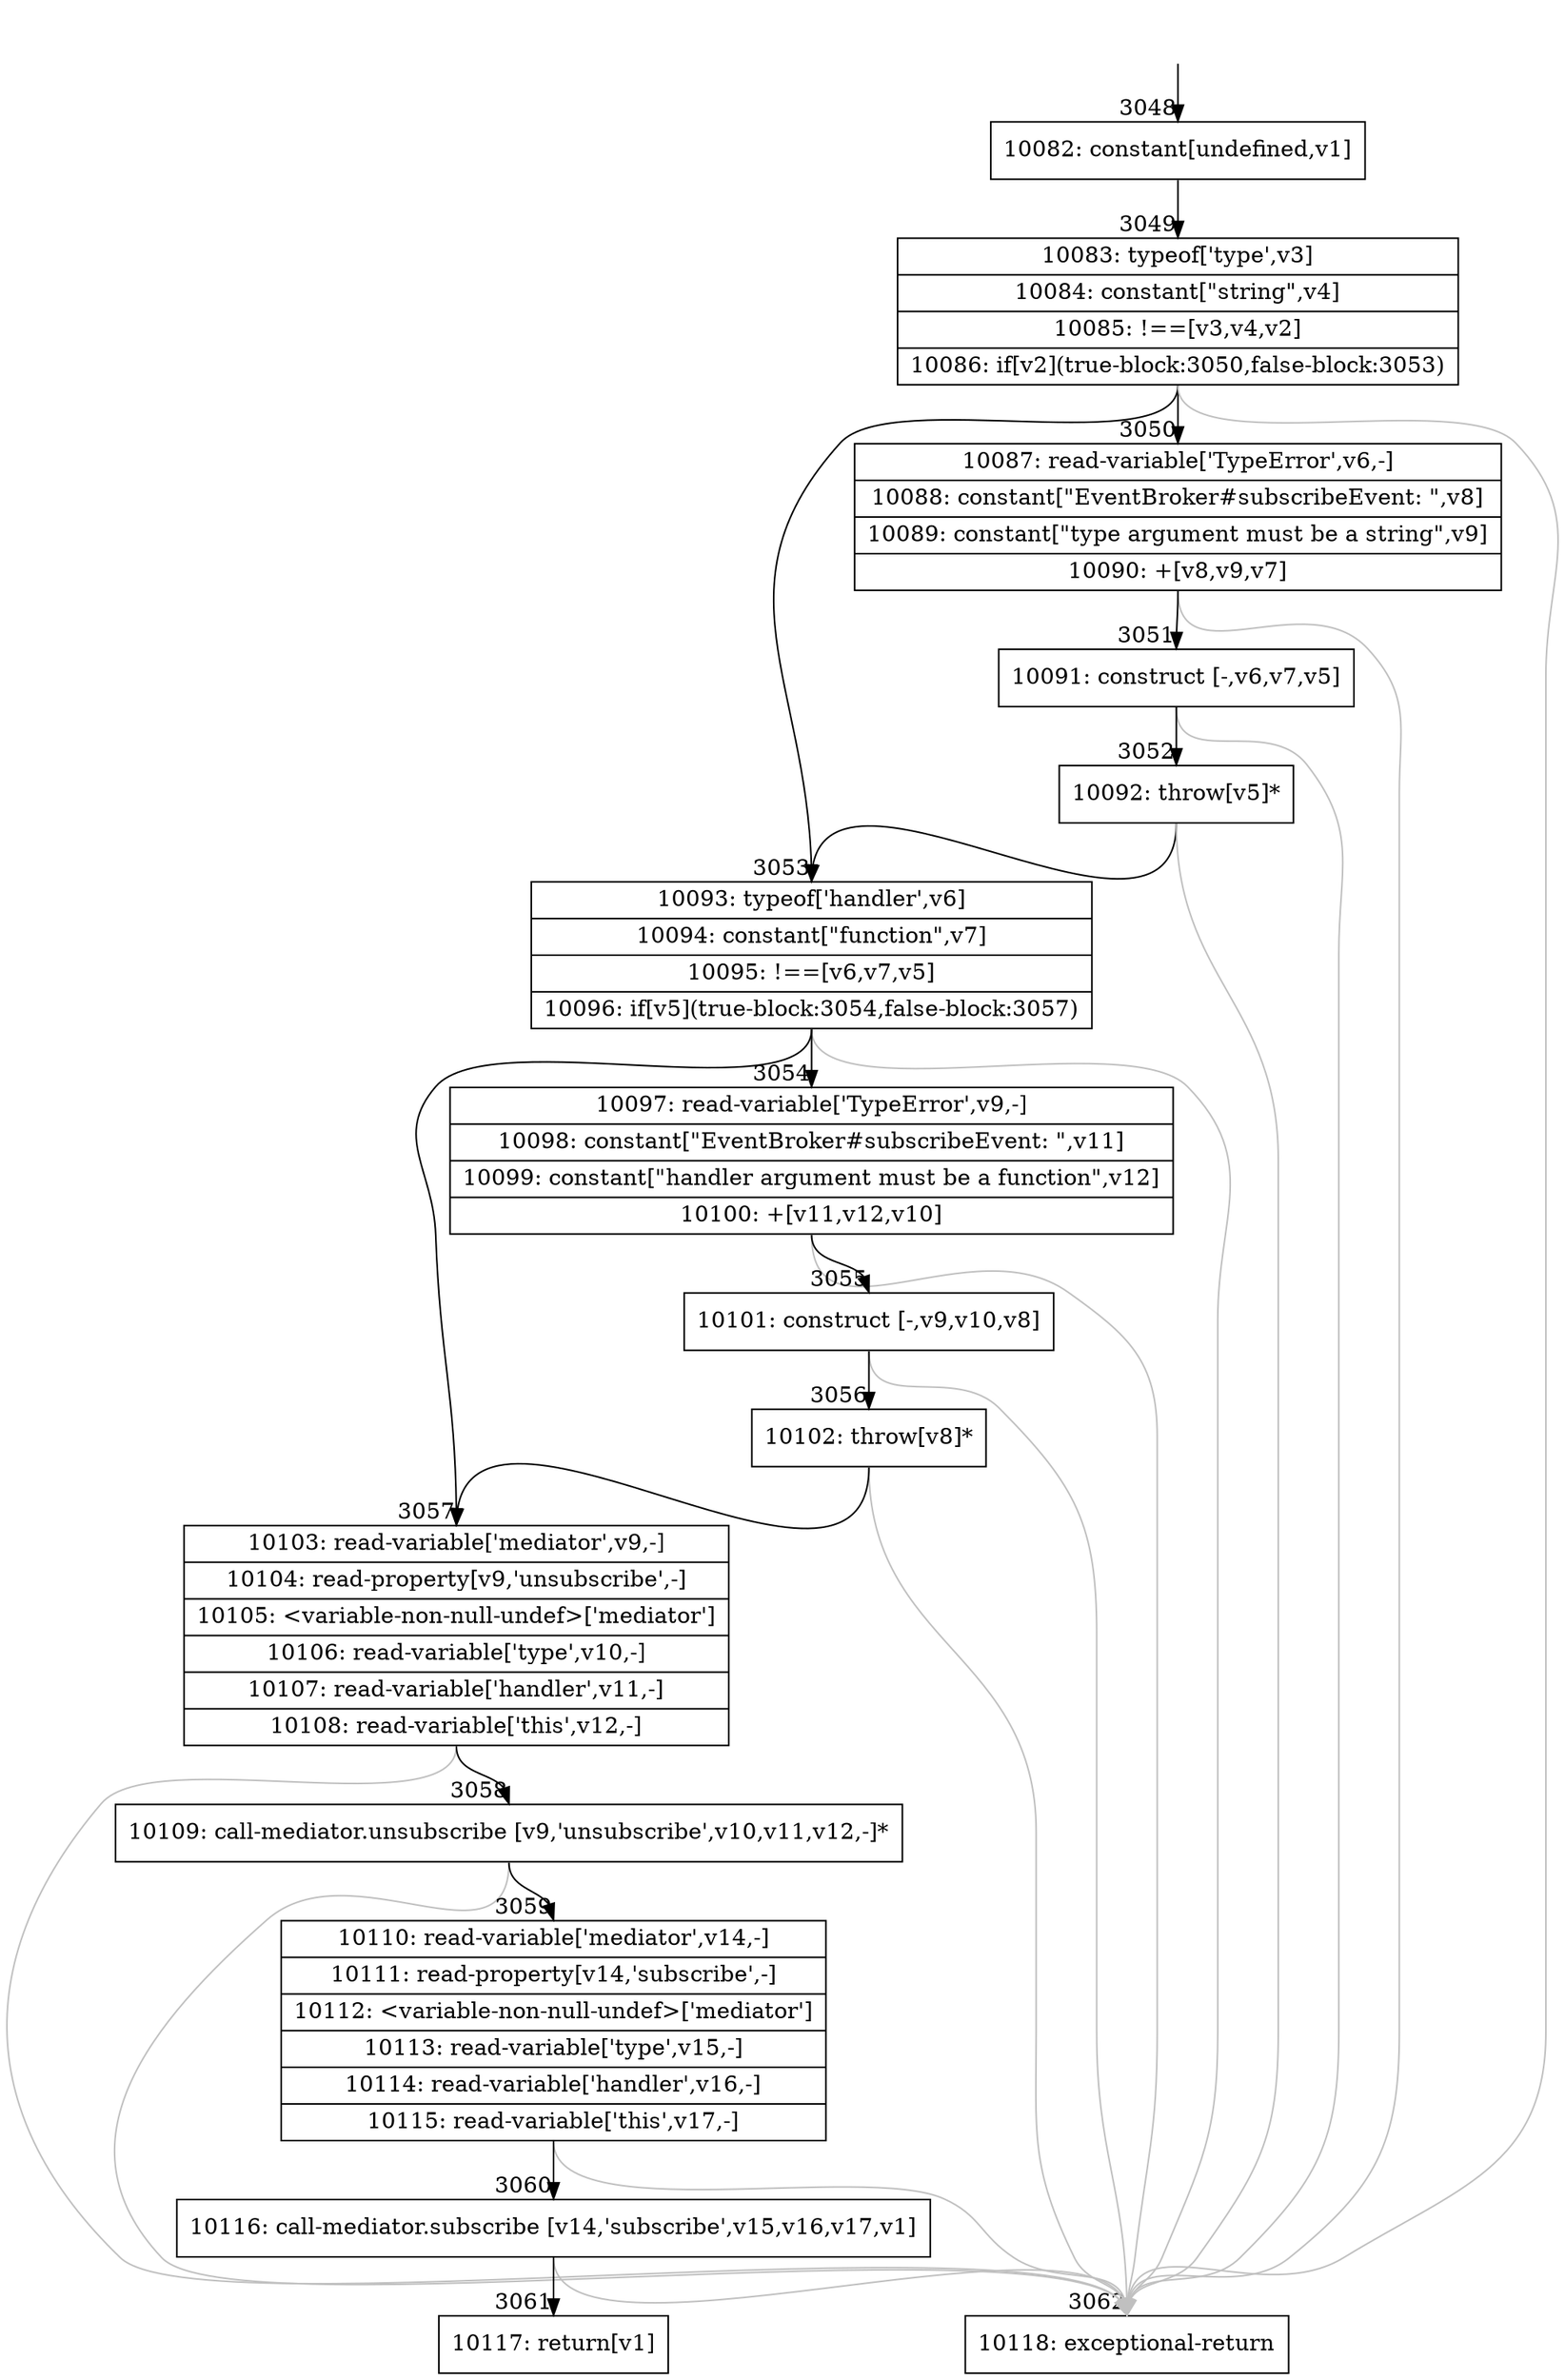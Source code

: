 digraph {
rankdir="TD"
BB_entry232[shape=none,label=""];
BB_entry232 -> BB3048 [tailport=s, headport=n, headlabel="    3048"]
BB3048 [shape=record label="{10082: constant[undefined,v1]}" ] 
BB3048 -> BB3049 [tailport=s, headport=n, headlabel="      3049"]
BB3049 [shape=record label="{10083: typeof['type',v3]|10084: constant[\"string\",v4]|10085: !==[v3,v4,v2]|10086: if[v2](true-block:3050,false-block:3053)}" ] 
BB3049 -> BB3050 [tailport=s, headport=n, headlabel="      3050"]
BB3049 -> BB3053 [tailport=s, headport=n, headlabel="      3053"]
BB3049 -> BB3062 [tailport=s, headport=n, color=gray, headlabel="      3062"]
BB3050 [shape=record label="{10087: read-variable['TypeError',v6,-]|10088: constant[\"EventBroker#subscribeEvent: \",v8]|10089: constant[\"type argument must be a string\",v9]|10090: +[v8,v9,v7]}" ] 
BB3050 -> BB3051 [tailport=s, headport=n, headlabel="      3051"]
BB3050 -> BB3062 [tailport=s, headport=n, color=gray]
BB3051 [shape=record label="{10091: construct [-,v6,v7,v5]}" ] 
BB3051 -> BB3052 [tailport=s, headport=n, headlabel="      3052"]
BB3051 -> BB3062 [tailport=s, headport=n, color=gray]
BB3052 [shape=record label="{10092: throw[v5]*}" ] 
BB3052 -> BB3053 [tailport=s, headport=n]
BB3052 -> BB3062 [tailport=s, headport=n, color=gray]
BB3053 [shape=record label="{10093: typeof['handler',v6]|10094: constant[\"function\",v7]|10095: !==[v6,v7,v5]|10096: if[v5](true-block:3054,false-block:3057)}" ] 
BB3053 -> BB3054 [tailport=s, headport=n, headlabel="      3054"]
BB3053 -> BB3057 [tailport=s, headport=n, headlabel="      3057"]
BB3053 -> BB3062 [tailport=s, headport=n, color=gray]
BB3054 [shape=record label="{10097: read-variable['TypeError',v9,-]|10098: constant[\"EventBroker#subscribeEvent: \",v11]|10099: constant[\"handler argument must be a function\",v12]|10100: +[v11,v12,v10]}" ] 
BB3054 -> BB3055 [tailport=s, headport=n, headlabel="      3055"]
BB3054 -> BB3062 [tailport=s, headport=n, color=gray]
BB3055 [shape=record label="{10101: construct [-,v9,v10,v8]}" ] 
BB3055 -> BB3056 [tailport=s, headport=n, headlabel="      3056"]
BB3055 -> BB3062 [tailport=s, headport=n, color=gray]
BB3056 [shape=record label="{10102: throw[v8]*}" ] 
BB3056 -> BB3057 [tailport=s, headport=n]
BB3056 -> BB3062 [tailport=s, headport=n, color=gray]
BB3057 [shape=record label="{10103: read-variable['mediator',v9,-]|10104: read-property[v9,'unsubscribe',-]|10105: \<variable-non-null-undef\>['mediator']|10106: read-variable['type',v10,-]|10107: read-variable['handler',v11,-]|10108: read-variable['this',v12,-]}" ] 
BB3057 -> BB3058 [tailport=s, headport=n, headlabel="      3058"]
BB3057 -> BB3062 [tailport=s, headport=n, color=gray]
BB3058 [shape=record label="{10109: call-mediator.unsubscribe [v9,'unsubscribe',v10,v11,v12,-]*}" ] 
BB3058 -> BB3059 [tailport=s, headport=n, headlabel="      3059"]
BB3058 -> BB3062 [tailport=s, headport=n, color=gray]
BB3059 [shape=record label="{10110: read-variable['mediator',v14,-]|10111: read-property[v14,'subscribe',-]|10112: \<variable-non-null-undef\>['mediator']|10113: read-variable['type',v15,-]|10114: read-variable['handler',v16,-]|10115: read-variable['this',v17,-]}" ] 
BB3059 -> BB3060 [tailport=s, headport=n, headlabel="      3060"]
BB3059 -> BB3062 [tailport=s, headport=n, color=gray]
BB3060 [shape=record label="{10116: call-mediator.subscribe [v14,'subscribe',v15,v16,v17,v1]}" ] 
BB3060 -> BB3061 [tailport=s, headport=n, headlabel="      3061"]
BB3060 -> BB3062 [tailport=s, headport=n, color=gray]
BB3061 [shape=record label="{10117: return[v1]}" ] 
BB3062 [shape=record label="{10118: exceptional-return}" ] 
//#$~ 2648
}
